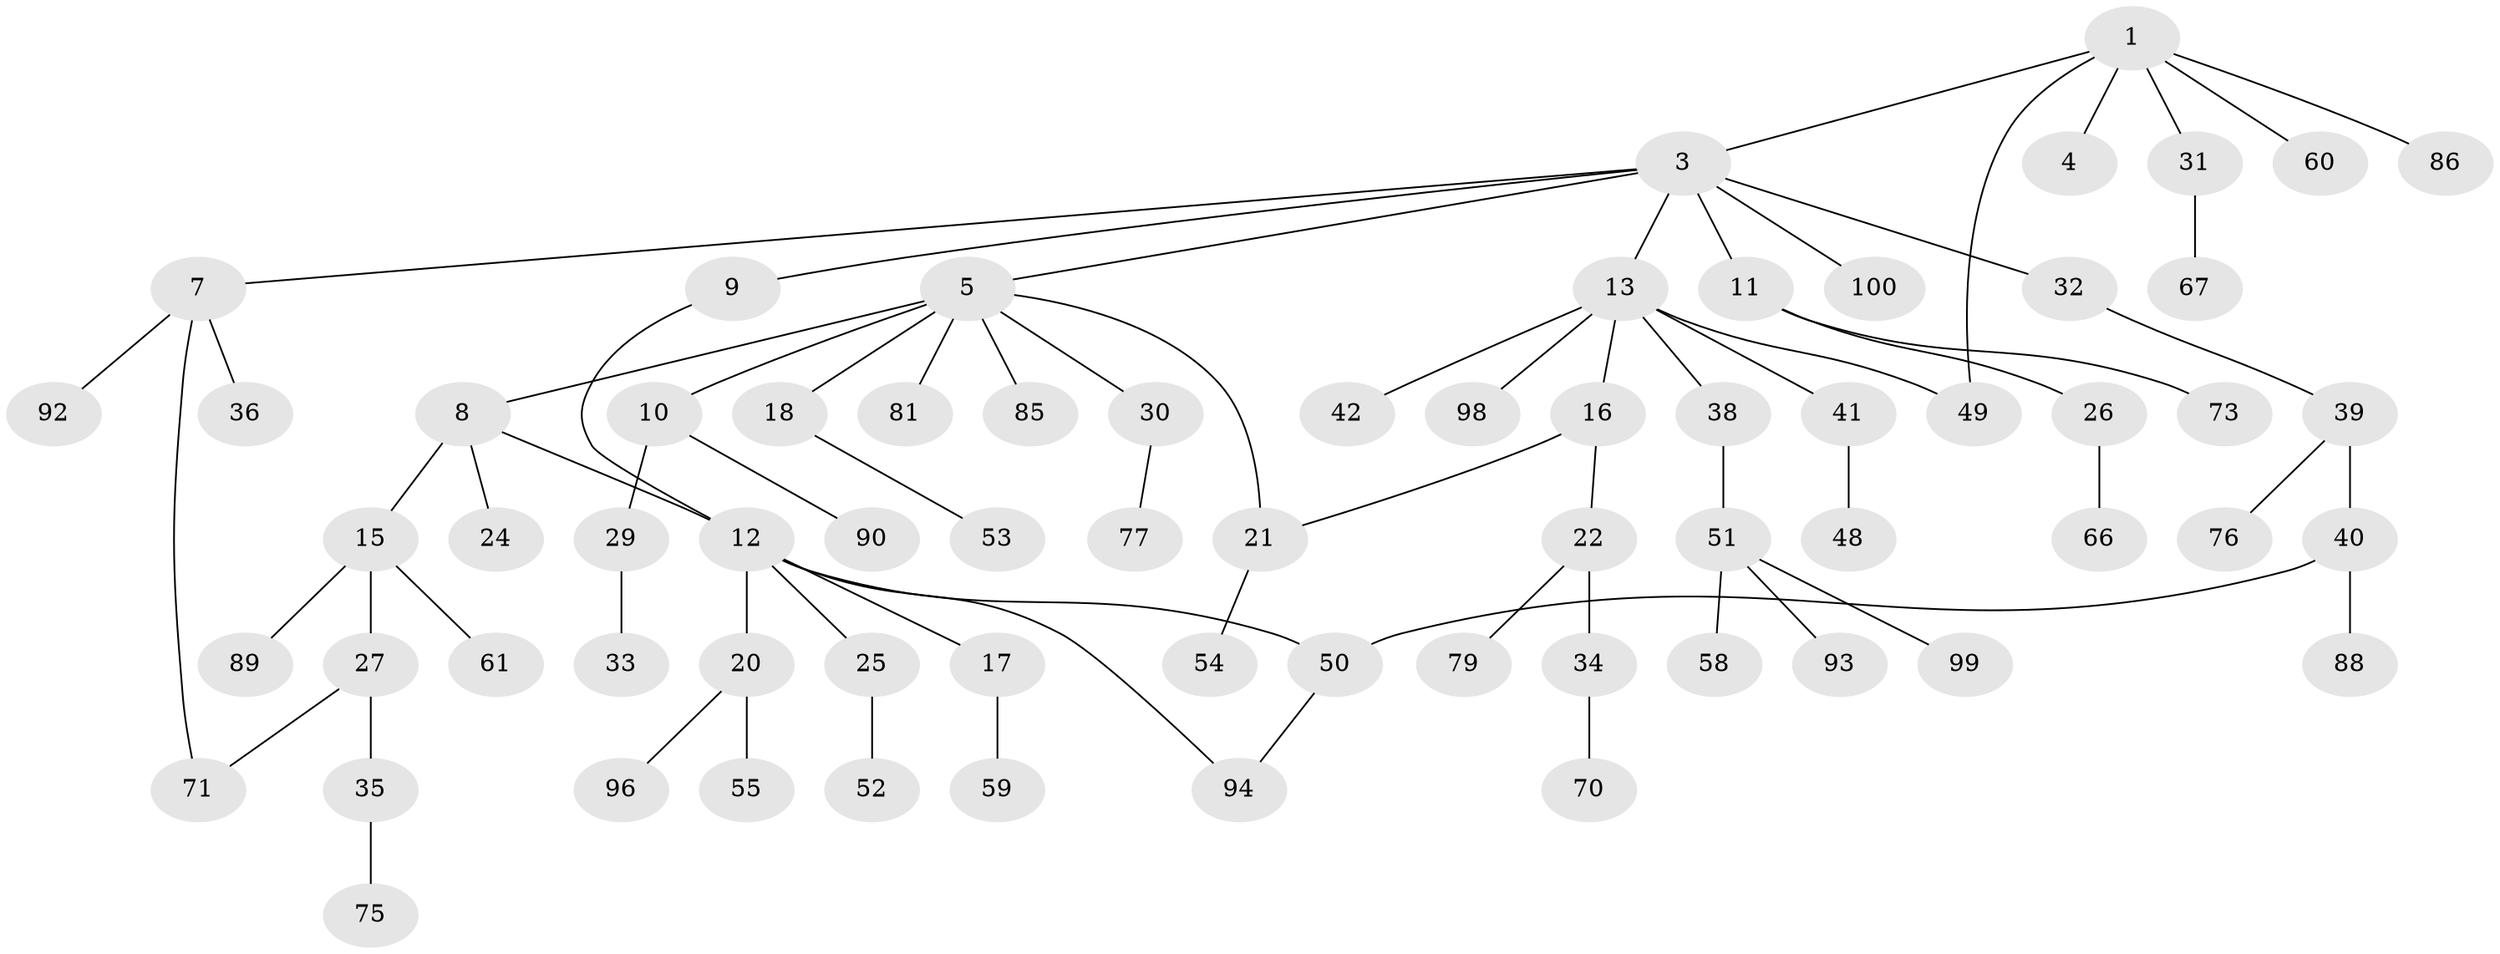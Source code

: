 // original degree distribution, {2: 0.29411764705882354, 6: 0.0196078431372549, 7: 0.00980392156862745, 8: 0.00980392156862745, 4: 0.049019607843137254, 5: 0.029411764705882353, 3: 0.1568627450980392, 1: 0.43137254901960786}
// Generated by graph-tools (version 1.1) at 2025/10/02/27/25 16:10:52]
// undirected, 69 vertices, 74 edges
graph export_dot {
graph [start="1"]
  node [color=gray90,style=filled];
  1 [super="+2"];
  3 [super="+19"];
  4 [super="+91"];
  5 [super="+6"];
  7 [super="+47"];
  8 [super="+56"];
  9 [super="+80"];
  10;
  11 [super="+46"];
  12 [super="+37"];
  13 [super="+14"];
  15 [super="+28"];
  16;
  17;
  18 [super="+68"];
  20 [super="+63"];
  21 [super="+83"];
  22 [super="+23"];
  24 [super="+45"];
  25;
  26;
  27 [super="+72"];
  29 [super="+102"];
  30;
  31;
  32;
  33;
  34 [super="+43"];
  35 [super="+62"];
  36 [super="+44"];
  38 [super="+57"];
  39;
  40 [super="+69"];
  41;
  42;
  48 [super="+87"];
  49;
  50 [super="+64"];
  51 [super="+74"];
  52;
  53;
  54 [super="+82"];
  55;
  58;
  59 [super="+65"];
  60;
  61;
  66;
  67;
  70 [super="+84"];
  71;
  73;
  75 [super="+78"];
  76;
  77;
  79;
  81;
  85 [super="+97"];
  86 [super="+95"];
  88;
  89 [super="+101"];
  90;
  92;
  93;
  94;
  96;
  98;
  99;
  100;
  1 -- 49;
  1 -- 3;
  1 -- 4;
  1 -- 86;
  1 -- 60;
  1 -- 31;
  3 -- 5;
  3 -- 7;
  3 -- 9;
  3 -- 11;
  3 -- 13;
  3 -- 32;
  3 -- 100;
  5 -- 10;
  5 -- 18;
  5 -- 21;
  5 -- 30;
  5 -- 81;
  5 -- 85;
  5 -- 8;
  7 -- 36;
  7 -- 71;
  7 -- 92;
  8 -- 12;
  8 -- 15;
  8 -- 24;
  9 -- 12;
  10 -- 29;
  10 -- 90;
  11 -- 26;
  11 -- 73;
  12 -- 17;
  12 -- 20;
  12 -- 25;
  12 -- 94;
  12 -- 50;
  13 -- 38;
  13 -- 41;
  13 -- 49;
  13 -- 16;
  13 -- 42;
  13 -- 98;
  15 -- 27;
  15 -- 61;
  15 -- 89;
  16 -- 22;
  16 -- 21;
  17 -- 59;
  18 -- 53;
  20 -- 55;
  20 -- 96;
  21 -- 54;
  22 -- 34;
  22 -- 79;
  25 -- 52;
  26 -- 66;
  27 -- 35;
  27 -- 71;
  29 -- 33;
  30 -- 77;
  31 -- 67;
  32 -- 39;
  34 -- 70;
  35 -- 75;
  38 -- 51;
  39 -- 40;
  39 -- 76;
  40 -- 88;
  40 -- 50;
  41 -- 48;
  50 -- 94;
  51 -- 58;
  51 -- 99;
  51 -- 93;
}
